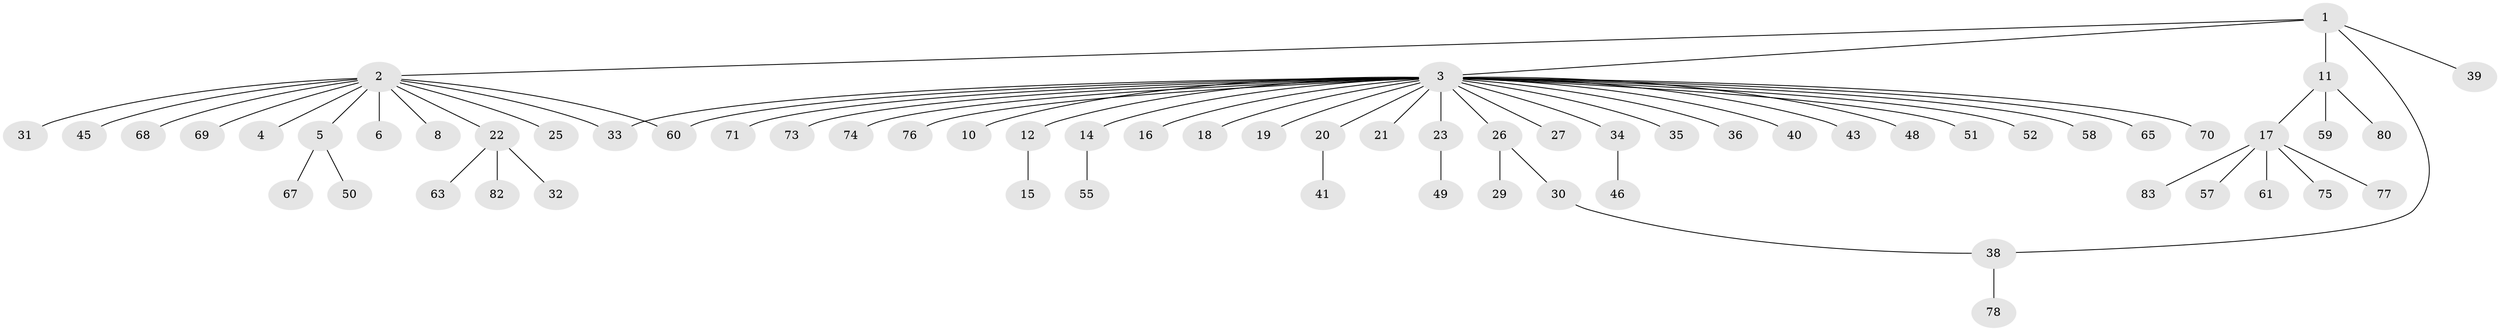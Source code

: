 // Generated by graph-tools (version 1.1) at 2025/51/02/27/25 19:51:55]
// undirected, 65 vertices, 67 edges
graph export_dot {
graph [start="1"]
  node [color=gray90,style=filled];
  1 [super="+7"];
  2 [super="+42"];
  3 [super="+13"];
  4;
  5 [super="+9"];
  6;
  8 [super="+81"];
  10 [super="+64"];
  11 [super="+53"];
  12;
  14;
  15;
  16;
  17 [super="+56"];
  18;
  19 [super="+24"];
  20 [super="+28"];
  21 [super="+79"];
  22 [super="+44"];
  23 [super="+84"];
  25;
  26;
  27 [super="+54"];
  29;
  30 [super="+72"];
  31 [super="+37"];
  32;
  33 [super="+85"];
  34;
  35;
  36;
  38;
  39;
  40;
  41 [super="+47"];
  43;
  45;
  46;
  48;
  49;
  50;
  51;
  52;
  55 [super="+62"];
  57;
  58;
  59;
  60;
  61;
  63;
  65 [super="+66"];
  67;
  68;
  69;
  70;
  71;
  73;
  74;
  75;
  76;
  77;
  78;
  80;
  82;
  83;
  1 -- 2;
  1 -- 3;
  1 -- 38;
  1 -- 39;
  1 -- 11;
  2 -- 4;
  2 -- 5;
  2 -- 6;
  2 -- 8;
  2 -- 22;
  2 -- 25;
  2 -- 31;
  2 -- 45;
  2 -- 60;
  2 -- 68;
  2 -- 69;
  2 -- 33;
  3 -- 10;
  3 -- 12;
  3 -- 14;
  3 -- 16;
  3 -- 19;
  3 -- 21;
  3 -- 23;
  3 -- 26;
  3 -- 33;
  3 -- 34;
  3 -- 35;
  3 -- 36;
  3 -- 40;
  3 -- 51;
  3 -- 52;
  3 -- 58;
  3 -- 70;
  3 -- 71;
  3 -- 73;
  3 -- 74;
  3 -- 76;
  3 -- 65;
  3 -- 43;
  3 -- 48;
  3 -- 18;
  3 -- 20;
  3 -- 27;
  3 -- 60;
  5 -- 67;
  5 -- 50;
  11 -- 17;
  11 -- 59;
  11 -- 80;
  12 -- 15;
  14 -- 55;
  17 -- 57;
  17 -- 61;
  17 -- 75;
  17 -- 77;
  17 -- 83;
  20 -- 41;
  22 -- 32;
  22 -- 82;
  22 -- 63;
  23 -- 49;
  26 -- 29;
  26 -- 30;
  30 -- 38;
  34 -- 46;
  38 -- 78;
}
